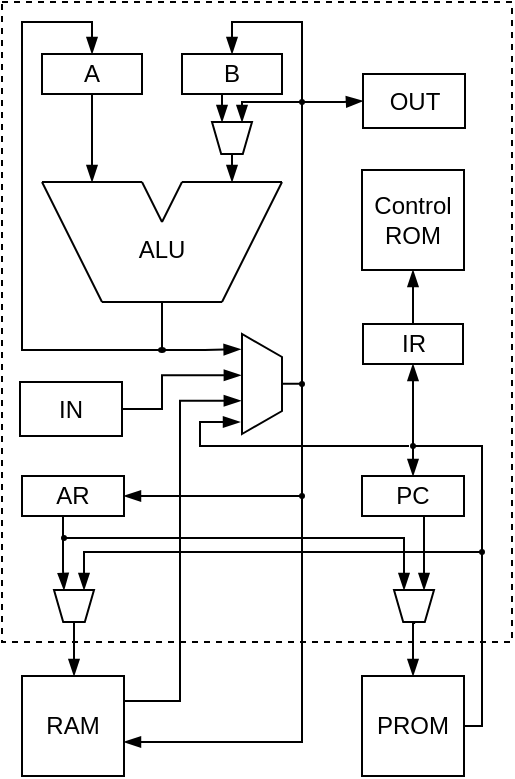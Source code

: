 <mxfile version="15.2.7" type="device"><diagram id="2FbrefSkJKYIoRpMy6Oq" name="Page-1"><mxGraphModel dx="410" dy="240" grid="1" gridSize="10" guides="1" tooltips="1" connect="1" arrows="1" fold="1" page="1" pageScale="1" pageWidth="827" pageHeight="1169" math="0" shadow="0"><root><mxCell id="0"/><mxCell id="1" parent="0"/><mxCell id="3nK7hVDl0s1NEntzSSmr-49" value="" style="rounded=0;whiteSpace=wrap;html=1;fillColor=none;dashed=1;" parent="1" vertex="1"><mxGeometry x="260" y="120" width="255" height="320" as="geometry"/></mxCell><mxCell id="3nK7hVDl0s1NEntzSSmr-12" style="edgeStyle=orthogonalEdgeStyle;rounded=0;orthogonalLoop=1;jettySize=auto;html=1;endArrow=blockThin;endFill=1;" parent="1" source="3nK7hVDl0s1NEntzSSmr-2" edge="1"><mxGeometry relative="1" as="geometry"><mxPoint x="305" y="210" as="targetPoint"/></mxGeometry></mxCell><mxCell id="3nK7hVDl0s1NEntzSSmr-2" value="A" style="rounded=0;whiteSpace=wrap;html=1;" parent="1" vertex="1"><mxGeometry x="280" y="146" width="50" height="20" as="geometry"/></mxCell><mxCell id="d2a-WATlXAD1d5k2nfvK-6" style="edgeStyle=orthogonalEdgeStyle;rounded=0;orthogonalLoop=1;jettySize=auto;html=1;exitX=0.5;exitY=1;exitDx=0;exitDy=0;entryX=0.5;entryY=0;entryDx=0;entryDy=0;startArrow=none;startFill=0;endArrow=blockThin;endFill=1;" edge="1" parent="1"><mxGeometry relative="1" as="geometry"><mxPoint x="370" y="166" as="sourcePoint"/><mxPoint x="370" y="180" as="targetPoint"/></mxGeometry></mxCell><mxCell id="3nK7hVDl0s1NEntzSSmr-3" value="B" style="rounded=0;whiteSpace=wrap;html=1;" parent="1" vertex="1"><mxGeometry x="350" y="146" width="50" height="20" as="geometry"/></mxCell><mxCell id="3nK7hVDl0s1NEntzSSmr-4" value="" style="endArrow=none;html=1;" parent="1" edge="1"><mxGeometry width="50" height="50" relative="1" as="geometry"><mxPoint x="280" y="210" as="sourcePoint"/><mxPoint x="330" y="210" as="targetPoint"/></mxGeometry></mxCell><mxCell id="3nK7hVDl0s1NEntzSSmr-5" value="" style="endArrow=none;html=1;" parent="1" edge="1"><mxGeometry width="50" height="50" relative="1" as="geometry"><mxPoint x="350" y="210" as="sourcePoint"/><mxPoint x="400" y="210" as="targetPoint"/></mxGeometry></mxCell><mxCell id="3nK7hVDl0s1NEntzSSmr-6" value="" style="endArrow=none;html=1;" parent="1" edge="1"><mxGeometry width="50" height="50" relative="1" as="geometry"><mxPoint x="340" y="230" as="sourcePoint"/><mxPoint x="350" y="210" as="targetPoint"/></mxGeometry></mxCell><mxCell id="3nK7hVDl0s1NEntzSSmr-7" value="" style="endArrow=none;html=1;" parent="1" edge="1"><mxGeometry width="50" height="50" relative="1" as="geometry"><mxPoint x="340" y="230" as="sourcePoint"/><mxPoint x="330" y="210" as="targetPoint"/></mxGeometry></mxCell><mxCell id="3nK7hVDl0s1NEntzSSmr-8" value="" style="endArrow=none;html=1;" parent="1" edge="1"><mxGeometry width="50" height="50" relative="1" as="geometry"><mxPoint x="310" y="270" as="sourcePoint"/><mxPoint x="370" y="270" as="targetPoint"/></mxGeometry></mxCell><mxCell id="3nK7hVDl0s1NEntzSSmr-9" value="" style="endArrow=none;html=1;" parent="1" edge="1"><mxGeometry width="50" height="50" relative="1" as="geometry"><mxPoint x="280" y="210" as="sourcePoint"/><mxPoint x="310" y="270" as="targetPoint"/></mxGeometry></mxCell><mxCell id="3nK7hVDl0s1NEntzSSmr-10" value="" style="endArrow=none;html=1;" parent="1" edge="1"><mxGeometry width="50" height="50" relative="1" as="geometry"><mxPoint x="370" y="270" as="sourcePoint"/><mxPoint x="400" y="210" as="targetPoint"/></mxGeometry></mxCell><mxCell id="3nK7hVDl0s1NEntzSSmr-11" value="ALU" style="text;html=1;strokeColor=none;fillColor=none;align=center;verticalAlign=middle;whiteSpace=wrap;rounded=0;" parent="1" vertex="1"><mxGeometry x="320" y="234" width="40" height="20" as="geometry"/></mxCell><mxCell id="3nK7hVDl0s1NEntzSSmr-16" style="edgeStyle=orthogonalEdgeStyle;rounded=0;orthogonalLoop=1;jettySize=auto;html=1;endArrow=none;endFill=0;entryX=0.5;entryY=1;entryDx=0;entryDy=0;" parent="1" edge="1" target="3nK7hVDl0s1NEntzSSmr-51"><mxGeometry relative="1" as="geometry"><mxPoint x="340" y="300" as="targetPoint"/><mxPoint x="340" y="270" as="sourcePoint"/></mxGeometry></mxCell><mxCell id="3nK7hVDl0s1NEntzSSmr-18" style="edgeStyle=orthogonalEdgeStyle;rounded=0;orthogonalLoop=1;jettySize=auto;html=1;entryX=0.5;entryY=0;entryDx=0;entryDy=0;endArrow=blockThin;endFill=1;" parent="1" target="3nK7hVDl0s1NEntzSSmr-3" edge="1"><mxGeometry relative="1" as="geometry"><Array as="points"><mxPoint x="410" y="130"/><mxPoint x="375" y="130"/></Array><mxPoint x="410" y="330" as="sourcePoint"/></mxGeometry></mxCell><mxCell id="3nK7hVDl0s1NEntzSSmr-25" style="edgeStyle=orthogonalEdgeStyle;rounded=0;orthogonalLoop=1;jettySize=auto;html=1;endArrow=blockThin;endFill=1;entryX=0.25;entryY=0;entryDx=0;entryDy=0;" parent="1" target="d2a-WATlXAD1d5k2nfvK-22" edge="1"><mxGeometry relative="1" as="geometry"><mxPoint x="290.5" y="377" as="sourcePoint"/><mxPoint x="297" y="425" as="targetPoint"/><Array as="points"><mxPoint x="290" y="404"/><mxPoint x="291" y="404"/></Array></mxGeometry></mxCell><mxCell id="3nK7hVDl0s1NEntzSSmr-21" value="AR" style="rounded=0;whiteSpace=wrap;html=1;" parent="1" vertex="1"><mxGeometry x="270" y="357" width="51" height="20" as="geometry"/></mxCell><mxCell id="3nK7hVDl0s1NEntzSSmr-26" style="edgeStyle=orthogonalEdgeStyle;rounded=0;orthogonalLoop=1;jettySize=auto;html=1;endArrow=none;endFill=0;startArrow=blockThin;startFill=1;" parent="1" source="3nK7hVDl0s1NEntzSSmr-24" edge="1"><mxGeometry relative="1" as="geometry"><mxPoint x="410" y="320" as="targetPoint"/><Array as="points"><mxPoint x="410" y="490"/></Array></mxGeometry></mxCell><mxCell id="d2a-WATlXAD1d5k2nfvK-8" style="edgeStyle=orthogonalEdgeStyle;rounded=0;orthogonalLoop=1;jettySize=auto;html=1;entryX=0.313;entryY=0.98;entryDx=0;entryDy=0;entryPerimeter=0;startArrow=none;startFill=0;endArrow=blockThin;endFill=1;exitX=1;exitY=0.25;exitDx=0;exitDy=0;" edge="1" parent="1" source="3nK7hVDl0s1NEntzSSmr-24"><mxGeometry relative="1" as="geometry"><mxPoint x="340" y="480" as="sourcePoint"/><mxPoint x="379.4" y="319.35" as="targetPoint"/><Array as="points"><mxPoint x="349" y="470"/><mxPoint x="349" y="319"/></Array></mxGeometry></mxCell><mxCell id="3nK7hVDl0s1NEntzSSmr-24" value="RAM" style="rounded=0;whiteSpace=wrap;html=1;" parent="1" vertex="1"><mxGeometry x="270" y="457" width="51" height="50" as="geometry"/></mxCell><mxCell id="d2a-WATlXAD1d5k2nfvK-25" style="edgeStyle=orthogonalEdgeStyle;rounded=0;orthogonalLoop=1;jettySize=auto;html=1;exitX=0.5;exitY=1;exitDx=0;exitDy=0;entryX=0.75;entryY=0;entryDx=0;entryDy=0;startArrow=none;startFill=0;endArrow=blockThin;endFill=1;" edge="1" parent="1" source="3nK7hVDl0s1NEntzSSmr-28" target="d2a-WATlXAD1d5k2nfvK-23"><mxGeometry relative="1" as="geometry"><Array as="points"><mxPoint x="471" y="377"/></Array></mxGeometry></mxCell><mxCell id="3nK7hVDl0s1NEntzSSmr-28" value="PC" style="rounded=0;whiteSpace=wrap;html=1;" parent="1" vertex="1"><mxGeometry x="440" y="357" width="51" height="20" as="geometry"/></mxCell><mxCell id="3nK7hVDl0s1NEntzSSmr-30" style="edgeStyle=orthogonalEdgeStyle;rounded=0;orthogonalLoop=1;jettySize=auto;html=1;entryX=0.5;entryY=0;entryDx=0;entryDy=0;endArrow=blockThin;endFill=1;" parent="1" source="3nK7hVDl0s1NEntzSSmr-29" target="3nK7hVDl0s1NEntzSSmr-28" edge="1"><mxGeometry relative="1" as="geometry"><Array as="points"><mxPoint x="500" y="482"/><mxPoint x="500" y="342"/><mxPoint x="466" y="342"/></Array></mxGeometry></mxCell><mxCell id="3nK7hVDl0s1NEntzSSmr-29" value="PROM" style="rounded=0;whiteSpace=wrap;html=1;" parent="1" vertex="1"><mxGeometry x="440" y="457" width="51" height="50" as="geometry"/></mxCell><mxCell id="3nK7hVDl0s1NEntzSSmr-31" value="" style="verticalLabelPosition=middle;verticalAlign=middle;html=1;shape=trapezoid;perimeter=trapezoidPerimeter;whiteSpace=wrap;size=0.23;arcSize=10;flipV=1;labelPosition=center;align=center;rotation=-90;" parent="1" vertex="1"><mxGeometry x="365" y="301" width="50" height="20" as="geometry"/></mxCell><mxCell id="3nK7hVDl0s1NEntzSSmr-34" value="Control&lt;br&gt;ROM" style="rounded=0;whiteSpace=wrap;html=1;" parent="1" vertex="1"><mxGeometry x="440" y="204" width="51" height="50" as="geometry"/></mxCell><mxCell id="3nK7hVDl0s1NEntzSSmr-37" style="edgeStyle=orthogonalEdgeStyle;rounded=0;orthogonalLoop=1;jettySize=auto;html=1;entryX=0.5;entryY=1;entryDx=0;entryDy=0;endArrow=blockThin;endFill=1;" parent="1" source="3nK7hVDl0s1NEntzSSmr-35" target="3nK7hVDl0s1NEntzSSmr-34" edge="1"><mxGeometry relative="1" as="geometry"/></mxCell><mxCell id="d2a-WATlXAD1d5k2nfvK-2" style="edgeStyle=orthogonalEdgeStyle;rounded=0;orthogonalLoop=1;jettySize=auto;html=1;exitX=0.5;exitY=1;exitDx=0;exitDy=0;entryX=0.5;entryY=0;entryDx=0;entryDy=0;startArrow=blockThin;startFill=1;endArrow=none;endFill=0;" edge="1" parent="1" source="3nK7hVDl0s1NEntzSSmr-35" target="3nK7hVDl0s1NEntzSSmr-52"><mxGeometry relative="1" as="geometry"/></mxCell><mxCell id="3nK7hVDl0s1NEntzSSmr-35" value="IR" style="rounded=0;whiteSpace=wrap;html=1;" parent="1" vertex="1"><mxGeometry x="440.5" y="281" width="50" height="20" as="geometry"/></mxCell><mxCell id="3nK7hVDl0s1NEntzSSmr-47" style="edgeStyle=orthogonalEdgeStyle;rounded=0;orthogonalLoop=1;jettySize=auto;html=1;endArrow=none;endFill=0;exitX=0.547;exitY=-0.056;exitDx=0;exitDy=0;exitPerimeter=0;" parent="1" edge="1"><mxGeometry relative="1" as="geometry"><mxPoint x="410" y="310" as="targetPoint"/><mxPoint x="400.12" y="310.88" as="sourcePoint"/></mxGeometry></mxCell><mxCell id="d2a-WATlXAD1d5k2nfvK-11" style="edgeStyle=orthogonalEdgeStyle;rounded=0;orthogonalLoop=1;jettySize=auto;html=1;entryX=0.847;entryY=1.035;entryDx=0;entryDy=0;entryPerimeter=0;startArrow=none;startFill=0;endArrow=blockThin;endFill=1;" edge="1" parent="1" source="3nK7hVDl0s1NEntzSSmr-51" target="3nK7hVDl0s1NEntzSSmr-31"><mxGeometry relative="1" as="geometry"/></mxCell><mxCell id="d2a-WATlXAD1d5k2nfvK-12" style="edgeStyle=orthogonalEdgeStyle;rounded=0;orthogonalLoop=1;jettySize=auto;html=1;startArrow=none;startFill=0;endArrow=blockThin;endFill=1;entryX=0.5;entryY=0;entryDx=0;entryDy=0;" edge="1" parent="1" source="3nK7hVDl0s1NEntzSSmr-51" target="3nK7hVDl0s1NEntzSSmr-2"><mxGeometry relative="1" as="geometry"><mxPoint x="310" y="280" as="targetPoint"/><Array as="points"><mxPoint x="270" y="294"/><mxPoint x="270" y="130"/><mxPoint x="305" y="130"/></Array></mxGeometry></mxCell><mxCell id="3nK7hVDl0s1NEntzSSmr-51" value="" style="ellipse;whiteSpace=wrap;html=1;fillColor=#000000;" parent="1" vertex="1"><mxGeometry x="338.5" y="293" width="3" height="2" as="geometry"/></mxCell><mxCell id="d2a-WATlXAD1d5k2nfvK-10" style="edgeStyle=orthogonalEdgeStyle;rounded=0;orthogonalLoop=1;jettySize=auto;html=1;entryX=0.12;entryY=1;entryDx=0;entryDy=0;entryPerimeter=0;startArrow=none;startFill=0;endArrow=blockThin;endFill=1;" edge="1" parent="1"><mxGeometry relative="1" as="geometry"><mxPoint x="463.5" y="342" as="sourcePoint"/><mxPoint x="379" y="330.0" as="targetPoint"/><Array as="points"><mxPoint x="359" y="342"/><mxPoint x="359" y="330"/></Array></mxGeometry></mxCell><mxCell id="3nK7hVDl0s1NEntzSSmr-52" value="" style="ellipse;whiteSpace=wrap;html=1;fillColor=none;" parent="1" vertex="1"><mxGeometry x="464.5" y="341" width="2" height="2" as="geometry"/></mxCell><mxCell id="d2a-WATlXAD1d5k2nfvK-15" style="edgeStyle=orthogonalEdgeStyle;rounded=0;orthogonalLoop=1;jettySize=auto;html=1;startArrow=none;startFill=0;endArrow=blockThin;endFill=1;entryX=1;entryY=0.5;entryDx=0;entryDy=0;" edge="1" parent="1" source="3nK7hVDl0s1NEntzSSmr-53" target="3nK7hVDl0s1NEntzSSmr-21"><mxGeometry relative="1" as="geometry"><mxPoint x="380.0" y="375" as="targetPoint"/></mxGeometry></mxCell><mxCell id="3nK7hVDl0s1NEntzSSmr-53" value="" style="ellipse;whiteSpace=wrap;html=1;fillColor=#000000;" parent="1" vertex="1"><mxGeometry x="409" y="366" width="2" height="2" as="geometry"/></mxCell><mxCell id="d2a-WATlXAD1d5k2nfvK-7" style="edgeStyle=orthogonalEdgeStyle;rounded=0;orthogonalLoop=1;jettySize=auto;html=1;entryX=0.75;entryY=0;entryDx=0;entryDy=0;startArrow=none;startFill=0;endArrow=blockThin;endFill=1;" edge="1" parent="1" source="3nK7hVDl0s1NEntzSSmr-54" target="d2a-WATlXAD1d5k2nfvK-3"><mxGeometry relative="1" as="geometry"><Array as="points"><mxPoint x="380" y="170"/></Array></mxGeometry></mxCell><mxCell id="d2a-WATlXAD1d5k2nfvK-17" style="edgeStyle=orthogonalEdgeStyle;rounded=0;orthogonalLoop=1;jettySize=auto;html=1;startArrow=none;startFill=0;endArrow=blockThin;endFill=1;" edge="1" parent="1" source="3nK7hVDl0s1NEntzSSmr-54" target="d2a-WATlXAD1d5k2nfvK-16"><mxGeometry relative="1" as="geometry"/></mxCell><mxCell id="3nK7hVDl0s1NEntzSSmr-54" value="" style="ellipse;whiteSpace=wrap;html=1;fillColor=none;" parent="1" vertex="1"><mxGeometry x="409" y="169" width="2" height="2" as="geometry"/></mxCell><mxCell id="3nK7hVDl0s1NEntzSSmr-55" value="" style="ellipse;whiteSpace=wrap;html=1;fillColor=none;" parent="1" vertex="1"><mxGeometry x="409" y="310" width="2" height="2" as="geometry"/></mxCell><mxCell id="d2a-WATlXAD1d5k2nfvK-5" style="edgeStyle=orthogonalEdgeStyle;rounded=0;orthogonalLoop=1;jettySize=auto;html=1;exitX=0.5;exitY=1;exitDx=0;exitDy=0;startArrow=none;startFill=0;endArrow=blockThin;endFill=1;" edge="1" parent="1" source="d2a-WATlXAD1d5k2nfvK-3"><mxGeometry relative="1" as="geometry"><mxPoint x="375" y="210" as="targetPoint"/></mxGeometry></mxCell><mxCell id="d2a-WATlXAD1d5k2nfvK-3" value="" style="verticalLabelPosition=middle;verticalAlign=middle;html=1;shape=trapezoid;perimeter=trapezoidPerimeter;whiteSpace=wrap;size=0.23;arcSize=10;flipV=1;labelPosition=center;align=center;rotation=0;" vertex="1" parent="1"><mxGeometry x="365" y="180" width="20" height="16" as="geometry"/></mxCell><mxCell id="d2a-WATlXAD1d5k2nfvK-14" style="edgeStyle=orthogonalEdgeStyle;rounded=0;orthogonalLoop=1;jettySize=auto;html=1;entryX=0.588;entryY=1.029;entryDx=0;entryDy=0;entryPerimeter=0;startArrow=none;startFill=0;endArrow=blockThin;endFill=1;" edge="1" parent="1" source="d2a-WATlXAD1d5k2nfvK-13" target="3nK7hVDl0s1NEntzSSmr-31"><mxGeometry relative="1" as="geometry"><Array as="points"><mxPoint x="340" y="324"/><mxPoint x="340" y="307"/></Array></mxGeometry></mxCell><mxCell id="d2a-WATlXAD1d5k2nfvK-13" value="IN" style="rounded=0;whiteSpace=wrap;html=1;" vertex="1" parent="1"><mxGeometry x="269" y="310" width="51" height="27" as="geometry"/></mxCell><mxCell id="d2a-WATlXAD1d5k2nfvK-16" value="OUT" style="rounded=0;whiteSpace=wrap;html=1;" vertex="1" parent="1"><mxGeometry x="440.5" y="156" width="51" height="27" as="geometry"/></mxCell><mxCell id="d2a-WATlXAD1d5k2nfvK-19" style="edgeStyle=orthogonalEdgeStyle;rounded=0;orthogonalLoop=1;jettySize=auto;html=1;entryX=0.25;entryY=0;entryDx=0;entryDy=0;startArrow=none;startFill=0;endArrow=blockThin;endFill=1;" edge="1" parent="1" source="d2a-WATlXAD1d5k2nfvK-18" target="d2a-WATlXAD1d5k2nfvK-23"><mxGeometry relative="1" as="geometry"/></mxCell><mxCell id="d2a-WATlXAD1d5k2nfvK-18" value="" style="ellipse;whiteSpace=wrap;html=1;fillColor=#000000;" vertex="1" parent="1"><mxGeometry x="290" y="387" width="2" height="2" as="geometry"/></mxCell><mxCell id="d2a-WATlXAD1d5k2nfvK-21" style="edgeStyle=orthogonalEdgeStyle;rounded=0;orthogonalLoop=1;jettySize=auto;html=1;entryX=0.75;entryY=0;entryDx=0;entryDy=0;startArrow=none;startFill=0;endArrow=blockThin;endFill=1;" edge="1" parent="1" target="d2a-WATlXAD1d5k2nfvK-22"><mxGeometry relative="1" as="geometry"><mxPoint x="500" y="410" as="sourcePoint"/><Array as="points"><mxPoint x="500" y="395"/><mxPoint x="301" y="395"/></Array></mxGeometry></mxCell><mxCell id="d2a-WATlXAD1d5k2nfvK-20" value="" style="ellipse;whiteSpace=wrap;html=1;fillColor=#000000;" vertex="1" parent="1"><mxGeometry x="499" y="394" width="2" height="2" as="geometry"/></mxCell><mxCell id="d2a-WATlXAD1d5k2nfvK-26" style="edgeStyle=orthogonalEdgeStyle;rounded=0;orthogonalLoop=1;jettySize=auto;html=1;entryX=0.5;entryY=0;entryDx=0;entryDy=0;startArrow=none;startFill=0;endArrow=blockThin;endFill=1;" edge="1" parent="1"><mxGeometry relative="1" as="geometry"><mxPoint x="296" y="430" as="sourcePoint"/><mxPoint x="295.5" y="457" as="targetPoint"/><Array as="points"><mxPoint x="296" y="457"/></Array></mxGeometry></mxCell><mxCell id="d2a-WATlXAD1d5k2nfvK-22" value="" style="verticalLabelPosition=middle;verticalAlign=middle;html=1;shape=trapezoid;perimeter=trapezoidPerimeter;whiteSpace=wrap;size=0.23;arcSize=10;flipV=1;labelPosition=center;align=center;rotation=0;" vertex="1" parent="1"><mxGeometry x="286" y="414" width="20" height="16" as="geometry"/></mxCell><mxCell id="d2a-WATlXAD1d5k2nfvK-24" style="edgeStyle=orthogonalEdgeStyle;rounded=0;orthogonalLoop=1;jettySize=auto;html=1;startArrow=none;startFill=0;endArrow=blockThin;endFill=1;exitX=0.528;exitY=-0.031;exitDx=0;exitDy=0;exitPerimeter=0;entryX=0.5;entryY=0;entryDx=0;entryDy=0;" edge="1" parent="1" source="d2a-WATlXAD1d5k2nfvK-23" target="3nK7hVDl0s1NEntzSSmr-29"><mxGeometry relative="1" as="geometry"><mxPoint x="540" y="438.0" as="targetPoint"/><mxPoint x="510" y="438" as="sourcePoint"/></mxGeometry></mxCell><mxCell id="d2a-WATlXAD1d5k2nfvK-23" value="" style="verticalLabelPosition=middle;verticalAlign=middle;html=1;shape=trapezoid;perimeter=trapezoidPerimeter;whiteSpace=wrap;size=0.23;arcSize=10;flipV=1;labelPosition=center;align=center;rotation=0;" vertex="1" parent="1"><mxGeometry x="456" y="414" width="20" height="16" as="geometry"/></mxCell></root></mxGraphModel></diagram></mxfile>